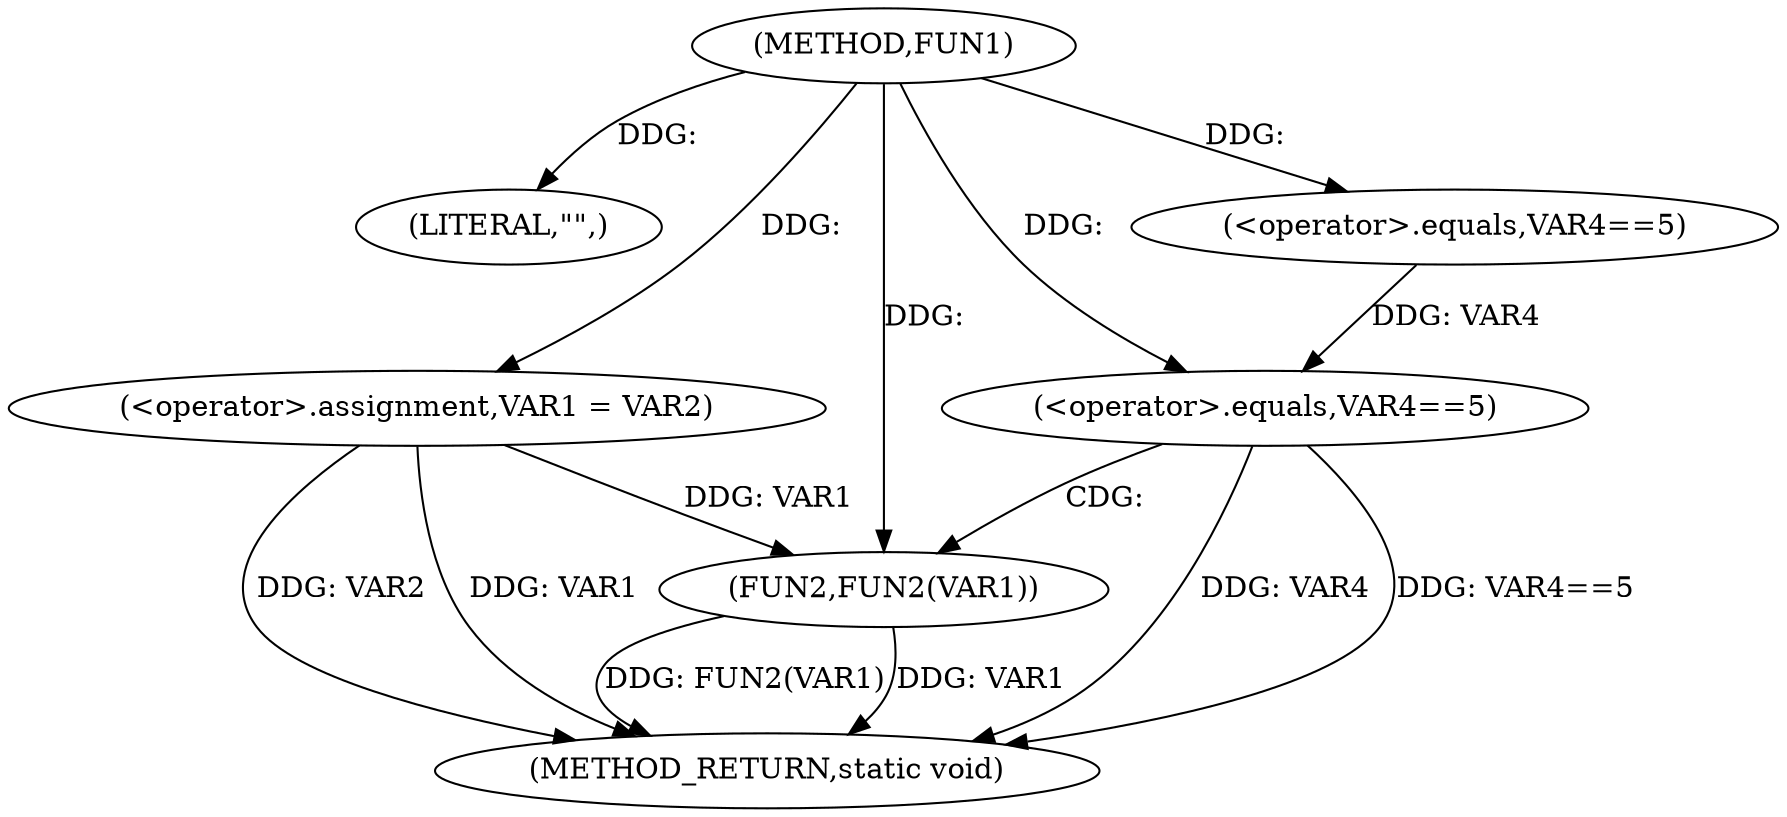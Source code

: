 digraph FUN1 {  
"1000100" [label = "(METHOD,FUN1)" ]
"1000119" [label = "(METHOD_RETURN,static void)" ]
"1000103" [label = "(LITERAL,\"\",)" ]
"1000104" [label = "(<operator>.assignment,VAR1 = VAR2)" ]
"1000108" [label = "(<operator>.equals,VAR4==5)" ]
"1000113" [label = "(<operator>.equals,VAR4==5)" ]
"1000117" [label = "(FUN2,FUN2(VAR1))" ]
  "1000117" -> "1000119"  [ label = "DDG: FUN2(VAR1)"] 
  "1000104" -> "1000119"  [ label = "DDG: VAR1"] 
  "1000113" -> "1000119"  [ label = "DDG: VAR4"] 
  "1000117" -> "1000119"  [ label = "DDG: VAR1"] 
  "1000113" -> "1000119"  [ label = "DDG: VAR4==5"] 
  "1000104" -> "1000119"  [ label = "DDG: VAR2"] 
  "1000100" -> "1000103"  [ label = "DDG: "] 
  "1000100" -> "1000104"  [ label = "DDG: "] 
  "1000100" -> "1000108"  [ label = "DDG: "] 
  "1000108" -> "1000113"  [ label = "DDG: VAR4"] 
  "1000100" -> "1000113"  [ label = "DDG: "] 
  "1000104" -> "1000117"  [ label = "DDG: VAR1"] 
  "1000100" -> "1000117"  [ label = "DDG: "] 
  "1000113" -> "1000117"  [ label = "CDG: "] 
}
